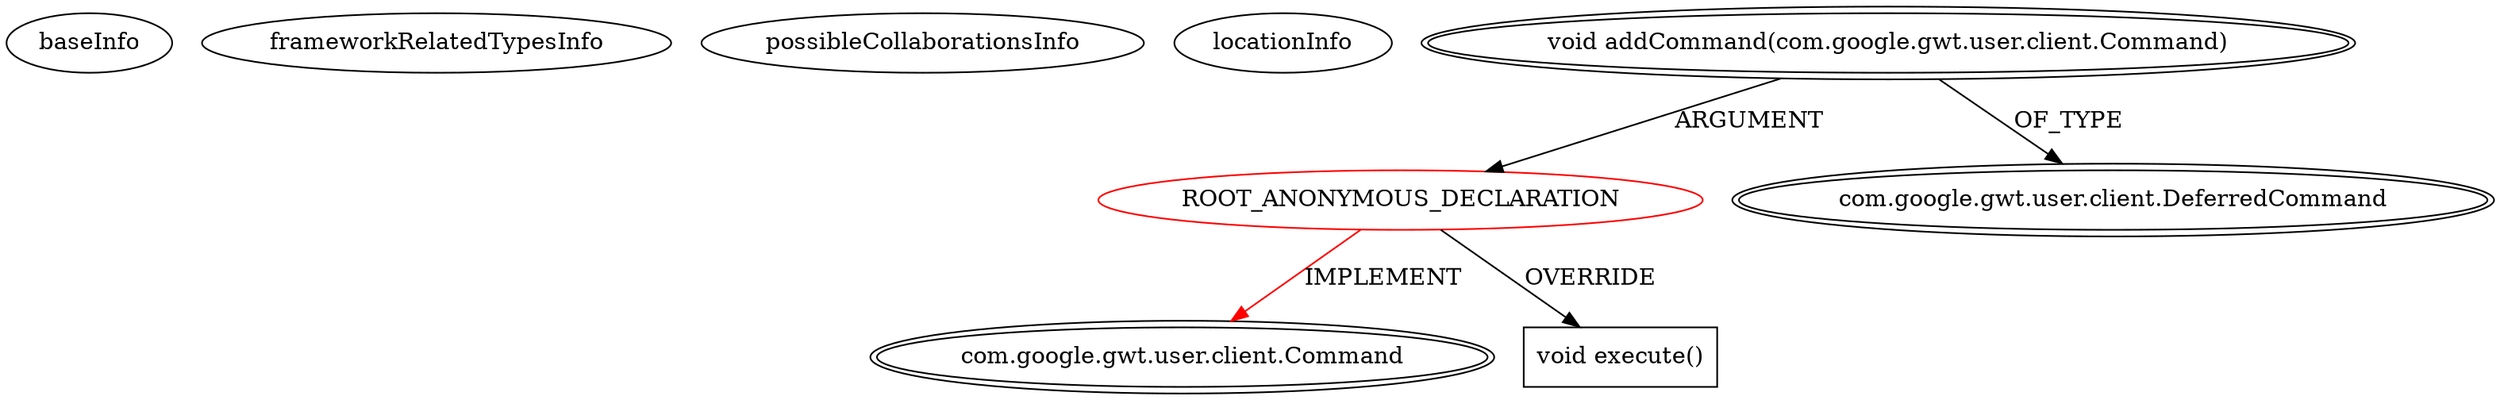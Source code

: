 digraph {
baseInfo[graphId=2951,category="extension_graph",isAnonymous=true,possibleRelation=false]
frameworkRelatedTypesInfo[0="com.google.gwt.user.client.Command"]
possibleCollaborationsInfo[]
locationInfo[projectName="hmiguellima-ugat",filePath="/hmiguellima-ugat/ugat-master/src/org/ucp/gwt/util/AsyncManager.java",contextSignature="void testFinish()",graphId="2951"]
0[label="ROOT_ANONYMOUS_DECLARATION",vertexType="ROOT_ANONYMOUS_DECLARATION",isFrameworkType=false,color=red]
1[label="com.google.gwt.user.client.Command",vertexType="FRAMEWORK_INTERFACE_TYPE",isFrameworkType=true,peripheries=2]
2[label="void addCommand(com.google.gwt.user.client.Command)",vertexType="OUTSIDE_CALL",isFrameworkType=true,peripheries=2]
3[label="com.google.gwt.user.client.DeferredCommand",vertexType="FRAMEWORK_CLASS_TYPE",isFrameworkType=true,peripheries=2]
4[label="void execute()",vertexType="OVERRIDING_METHOD_DECLARATION",isFrameworkType=false,shape=box]
0->1[label="IMPLEMENT",color=red]
2->0[label="ARGUMENT"]
2->3[label="OF_TYPE"]
0->4[label="OVERRIDE"]
}

